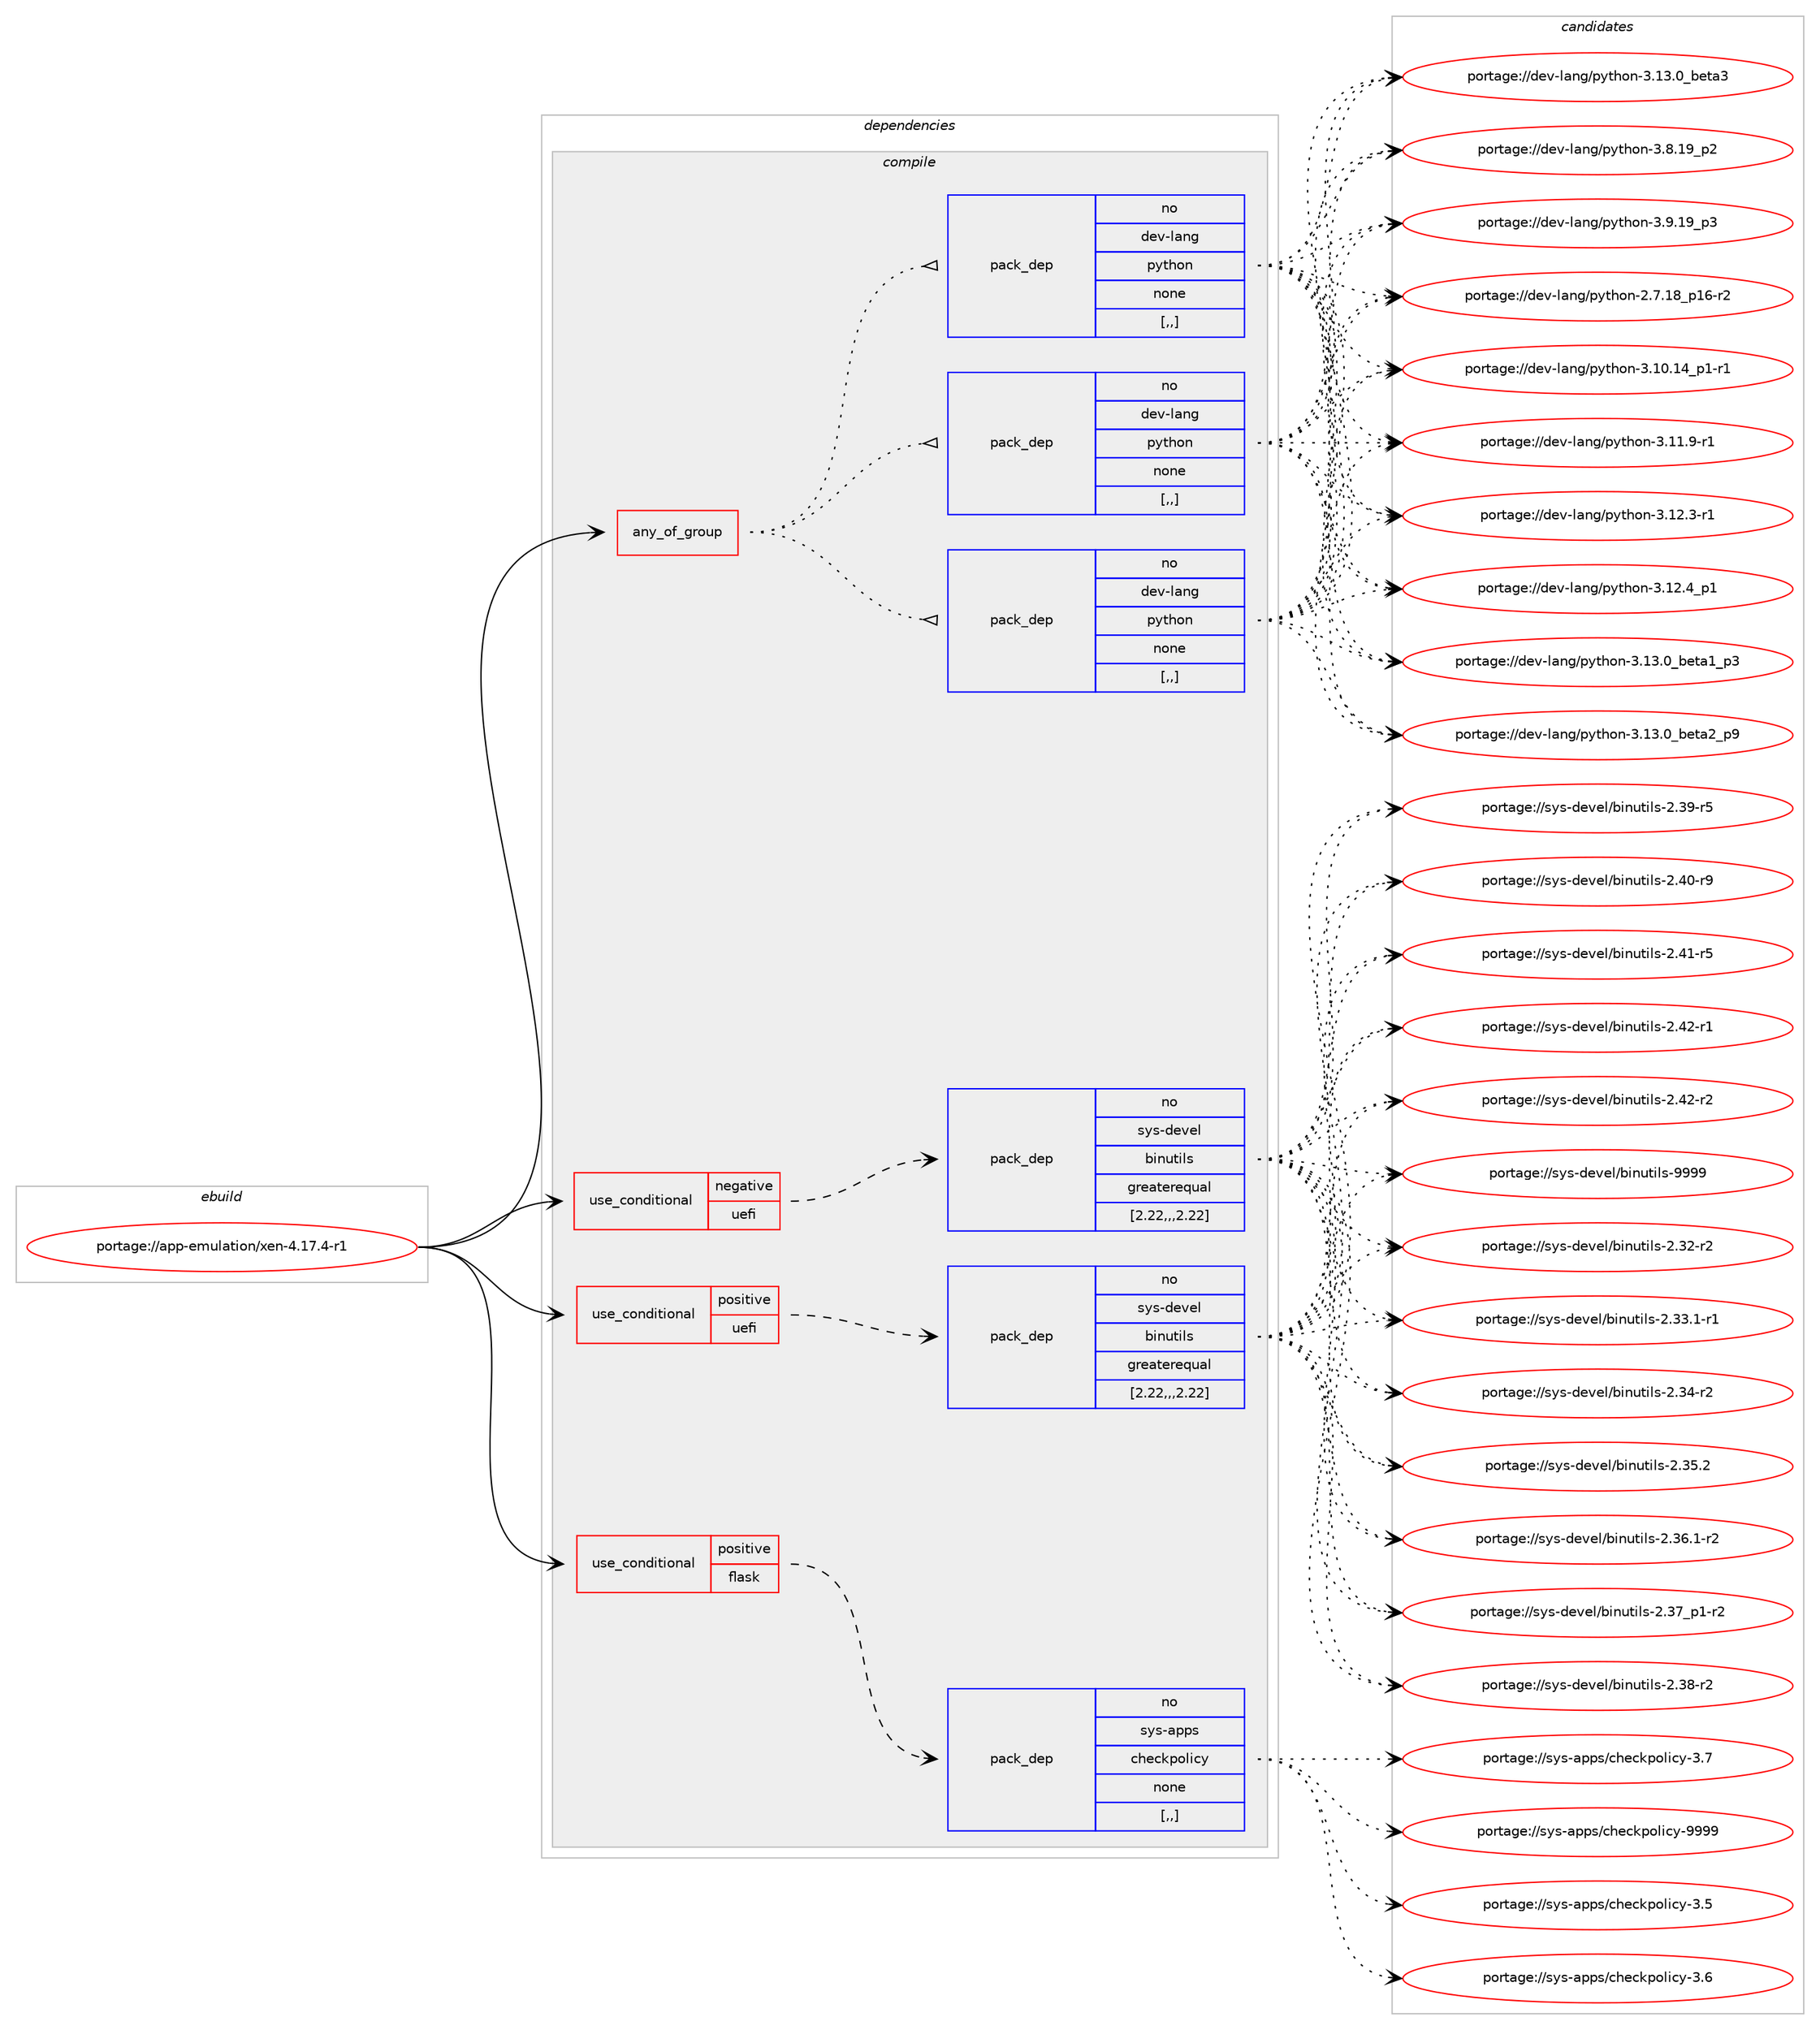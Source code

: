 digraph prolog {

# *************
# Graph options
# *************

newrank=true;
concentrate=true;
compound=true;
graph [rankdir=LR,fontname=Helvetica,fontsize=10,ranksep=1.5];#, ranksep=2.5, nodesep=0.2];
edge  [arrowhead=vee];
node  [fontname=Helvetica,fontsize=10];

# **********
# The ebuild
# **********

subgraph cluster_leftcol {
color=gray;
rank=same;
label=<<i>ebuild</i>>;
id [label="portage://app-emulation/xen-4.17.4-r1", color=red, width=4, href="../app-emulation/xen-4.17.4-r1.svg"];
}

# ****************
# The dependencies
# ****************

subgraph cluster_midcol {
color=gray;
label=<<i>dependencies</i>>;
subgraph cluster_compile {
fillcolor="#eeeeee";
style=filled;
label=<<i>compile</i>>;
subgraph any281 {
dependency34222 [label=<<TABLE BORDER="0" CELLBORDER="1" CELLSPACING="0" CELLPADDING="4"><TR><TD CELLPADDING="10">any_of_group</TD></TR></TABLE>>, shape=none, color=red];subgraph pack23809 {
dependency34223 [label=<<TABLE BORDER="0" CELLBORDER="1" CELLSPACING="0" CELLPADDING="4" WIDTH="220"><TR><TD ROWSPAN="6" CELLPADDING="30">pack_dep</TD></TR><TR><TD WIDTH="110">no</TD></TR><TR><TD>dev-lang</TD></TR><TR><TD>python</TD></TR><TR><TD>none</TD></TR><TR><TD>[,,]</TD></TR></TABLE>>, shape=none, color=blue];
}
dependency34222:e -> dependency34223:w [weight=20,style="dotted",arrowhead="oinv"];
subgraph pack23810 {
dependency34224 [label=<<TABLE BORDER="0" CELLBORDER="1" CELLSPACING="0" CELLPADDING="4" WIDTH="220"><TR><TD ROWSPAN="6" CELLPADDING="30">pack_dep</TD></TR><TR><TD WIDTH="110">no</TD></TR><TR><TD>dev-lang</TD></TR><TR><TD>python</TD></TR><TR><TD>none</TD></TR><TR><TD>[,,]</TD></TR></TABLE>>, shape=none, color=blue];
}
dependency34222:e -> dependency34224:w [weight=20,style="dotted",arrowhead="oinv"];
subgraph pack23811 {
dependency34225 [label=<<TABLE BORDER="0" CELLBORDER="1" CELLSPACING="0" CELLPADDING="4" WIDTH="220"><TR><TD ROWSPAN="6" CELLPADDING="30">pack_dep</TD></TR><TR><TD WIDTH="110">no</TD></TR><TR><TD>dev-lang</TD></TR><TR><TD>python</TD></TR><TR><TD>none</TD></TR><TR><TD>[,,]</TD></TR></TABLE>>, shape=none, color=blue];
}
dependency34222:e -> dependency34225:w [weight=20,style="dotted",arrowhead="oinv"];
}
id:e -> dependency34222:w [weight=20,style="solid",arrowhead="vee"];
subgraph cond10083 {
dependency34226 [label=<<TABLE BORDER="0" CELLBORDER="1" CELLSPACING="0" CELLPADDING="4"><TR><TD ROWSPAN="3" CELLPADDING="10">use_conditional</TD></TR><TR><TD>negative</TD></TR><TR><TD>uefi</TD></TR></TABLE>>, shape=none, color=red];
subgraph pack23812 {
dependency34227 [label=<<TABLE BORDER="0" CELLBORDER="1" CELLSPACING="0" CELLPADDING="4" WIDTH="220"><TR><TD ROWSPAN="6" CELLPADDING="30">pack_dep</TD></TR><TR><TD WIDTH="110">no</TD></TR><TR><TD>sys-devel</TD></TR><TR><TD>binutils</TD></TR><TR><TD>greaterequal</TD></TR><TR><TD>[2.22,,,2.22]</TD></TR></TABLE>>, shape=none, color=blue];
}
dependency34226:e -> dependency34227:w [weight=20,style="dashed",arrowhead="vee"];
}
id:e -> dependency34226:w [weight=20,style="solid",arrowhead="vee"];
subgraph cond10084 {
dependency34228 [label=<<TABLE BORDER="0" CELLBORDER="1" CELLSPACING="0" CELLPADDING="4"><TR><TD ROWSPAN="3" CELLPADDING="10">use_conditional</TD></TR><TR><TD>positive</TD></TR><TR><TD>flask</TD></TR></TABLE>>, shape=none, color=red];
subgraph pack23813 {
dependency34229 [label=<<TABLE BORDER="0" CELLBORDER="1" CELLSPACING="0" CELLPADDING="4" WIDTH="220"><TR><TD ROWSPAN="6" CELLPADDING="30">pack_dep</TD></TR><TR><TD WIDTH="110">no</TD></TR><TR><TD>sys-apps</TD></TR><TR><TD>checkpolicy</TD></TR><TR><TD>none</TD></TR><TR><TD>[,,]</TD></TR></TABLE>>, shape=none, color=blue];
}
dependency34228:e -> dependency34229:w [weight=20,style="dashed",arrowhead="vee"];
}
id:e -> dependency34228:w [weight=20,style="solid",arrowhead="vee"];
subgraph cond10085 {
dependency34230 [label=<<TABLE BORDER="0" CELLBORDER="1" CELLSPACING="0" CELLPADDING="4"><TR><TD ROWSPAN="3" CELLPADDING="10">use_conditional</TD></TR><TR><TD>positive</TD></TR><TR><TD>uefi</TD></TR></TABLE>>, shape=none, color=red];
subgraph pack23814 {
dependency34231 [label=<<TABLE BORDER="0" CELLBORDER="1" CELLSPACING="0" CELLPADDING="4" WIDTH="220"><TR><TD ROWSPAN="6" CELLPADDING="30">pack_dep</TD></TR><TR><TD WIDTH="110">no</TD></TR><TR><TD>sys-devel</TD></TR><TR><TD>binutils</TD></TR><TR><TD>greaterequal</TD></TR><TR><TD>[2.22,,,2.22]</TD></TR></TABLE>>, shape=none, color=blue];
}
dependency34230:e -> dependency34231:w [weight=20,style="dashed",arrowhead="vee"];
}
id:e -> dependency34230:w [weight=20,style="solid",arrowhead="vee"];
}
subgraph cluster_compileandrun {
fillcolor="#eeeeee";
style=filled;
label=<<i>compile and run</i>>;
}
subgraph cluster_run {
fillcolor="#eeeeee";
style=filled;
label=<<i>run</i>>;
}
}

# **************
# The candidates
# **************

subgraph cluster_choices {
rank=same;
color=gray;
label=<<i>candidates</i>>;

subgraph choice23809 {
color=black;
nodesep=1;
choice100101118451089711010347112121116104111110455046554649569511249544511450 [label="portage://dev-lang/python-2.7.18_p16-r2", color=red, width=4,href="../dev-lang/python-2.7.18_p16-r2.svg"];
choice100101118451089711010347112121116104111110455146494846495295112494511449 [label="portage://dev-lang/python-3.10.14_p1-r1", color=red, width=4,href="../dev-lang/python-3.10.14_p1-r1.svg"];
choice100101118451089711010347112121116104111110455146494946574511449 [label="portage://dev-lang/python-3.11.9-r1", color=red, width=4,href="../dev-lang/python-3.11.9-r1.svg"];
choice100101118451089711010347112121116104111110455146495046514511449 [label="portage://dev-lang/python-3.12.3-r1", color=red, width=4,href="../dev-lang/python-3.12.3-r1.svg"];
choice100101118451089711010347112121116104111110455146495046529511249 [label="portage://dev-lang/python-3.12.4_p1", color=red, width=4,href="../dev-lang/python-3.12.4_p1.svg"];
choice10010111845108971101034711212111610411111045514649514648959810111697499511251 [label="portage://dev-lang/python-3.13.0_beta1_p3", color=red, width=4,href="../dev-lang/python-3.13.0_beta1_p3.svg"];
choice10010111845108971101034711212111610411111045514649514648959810111697509511257 [label="portage://dev-lang/python-3.13.0_beta2_p9", color=red, width=4,href="../dev-lang/python-3.13.0_beta2_p9.svg"];
choice1001011184510897110103471121211161041111104551464951464895981011169751 [label="portage://dev-lang/python-3.13.0_beta3", color=red, width=4,href="../dev-lang/python-3.13.0_beta3.svg"];
choice100101118451089711010347112121116104111110455146564649579511250 [label="portage://dev-lang/python-3.8.19_p2", color=red, width=4,href="../dev-lang/python-3.8.19_p2.svg"];
choice100101118451089711010347112121116104111110455146574649579511251 [label="portage://dev-lang/python-3.9.19_p3", color=red, width=4,href="../dev-lang/python-3.9.19_p3.svg"];
dependency34223:e -> choice100101118451089711010347112121116104111110455046554649569511249544511450:w [style=dotted,weight="100"];
dependency34223:e -> choice100101118451089711010347112121116104111110455146494846495295112494511449:w [style=dotted,weight="100"];
dependency34223:e -> choice100101118451089711010347112121116104111110455146494946574511449:w [style=dotted,weight="100"];
dependency34223:e -> choice100101118451089711010347112121116104111110455146495046514511449:w [style=dotted,weight="100"];
dependency34223:e -> choice100101118451089711010347112121116104111110455146495046529511249:w [style=dotted,weight="100"];
dependency34223:e -> choice10010111845108971101034711212111610411111045514649514648959810111697499511251:w [style=dotted,weight="100"];
dependency34223:e -> choice10010111845108971101034711212111610411111045514649514648959810111697509511257:w [style=dotted,weight="100"];
dependency34223:e -> choice1001011184510897110103471121211161041111104551464951464895981011169751:w [style=dotted,weight="100"];
dependency34223:e -> choice100101118451089711010347112121116104111110455146564649579511250:w [style=dotted,weight="100"];
dependency34223:e -> choice100101118451089711010347112121116104111110455146574649579511251:w [style=dotted,weight="100"];
}
subgraph choice23810 {
color=black;
nodesep=1;
choice100101118451089711010347112121116104111110455046554649569511249544511450 [label="portage://dev-lang/python-2.7.18_p16-r2", color=red, width=4,href="../dev-lang/python-2.7.18_p16-r2.svg"];
choice100101118451089711010347112121116104111110455146494846495295112494511449 [label="portage://dev-lang/python-3.10.14_p1-r1", color=red, width=4,href="../dev-lang/python-3.10.14_p1-r1.svg"];
choice100101118451089711010347112121116104111110455146494946574511449 [label="portage://dev-lang/python-3.11.9-r1", color=red, width=4,href="../dev-lang/python-3.11.9-r1.svg"];
choice100101118451089711010347112121116104111110455146495046514511449 [label="portage://dev-lang/python-3.12.3-r1", color=red, width=4,href="../dev-lang/python-3.12.3-r1.svg"];
choice100101118451089711010347112121116104111110455146495046529511249 [label="portage://dev-lang/python-3.12.4_p1", color=red, width=4,href="../dev-lang/python-3.12.4_p1.svg"];
choice10010111845108971101034711212111610411111045514649514648959810111697499511251 [label="portage://dev-lang/python-3.13.0_beta1_p3", color=red, width=4,href="../dev-lang/python-3.13.0_beta1_p3.svg"];
choice10010111845108971101034711212111610411111045514649514648959810111697509511257 [label="portage://dev-lang/python-3.13.0_beta2_p9", color=red, width=4,href="../dev-lang/python-3.13.0_beta2_p9.svg"];
choice1001011184510897110103471121211161041111104551464951464895981011169751 [label="portage://dev-lang/python-3.13.0_beta3", color=red, width=4,href="../dev-lang/python-3.13.0_beta3.svg"];
choice100101118451089711010347112121116104111110455146564649579511250 [label="portage://dev-lang/python-3.8.19_p2", color=red, width=4,href="../dev-lang/python-3.8.19_p2.svg"];
choice100101118451089711010347112121116104111110455146574649579511251 [label="portage://dev-lang/python-3.9.19_p3", color=red, width=4,href="../dev-lang/python-3.9.19_p3.svg"];
dependency34224:e -> choice100101118451089711010347112121116104111110455046554649569511249544511450:w [style=dotted,weight="100"];
dependency34224:e -> choice100101118451089711010347112121116104111110455146494846495295112494511449:w [style=dotted,weight="100"];
dependency34224:e -> choice100101118451089711010347112121116104111110455146494946574511449:w [style=dotted,weight="100"];
dependency34224:e -> choice100101118451089711010347112121116104111110455146495046514511449:w [style=dotted,weight="100"];
dependency34224:e -> choice100101118451089711010347112121116104111110455146495046529511249:w [style=dotted,weight="100"];
dependency34224:e -> choice10010111845108971101034711212111610411111045514649514648959810111697499511251:w [style=dotted,weight="100"];
dependency34224:e -> choice10010111845108971101034711212111610411111045514649514648959810111697509511257:w [style=dotted,weight="100"];
dependency34224:e -> choice1001011184510897110103471121211161041111104551464951464895981011169751:w [style=dotted,weight="100"];
dependency34224:e -> choice100101118451089711010347112121116104111110455146564649579511250:w [style=dotted,weight="100"];
dependency34224:e -> choice100101118451089711010347112121116104111110455146574649579511251:w [style=dotted,weight="100"];
}
subgraph choice23811 {
color=black;
nodesep=1;
choice100101118451089711010347112121116104111110455046554649569511249544511450 [label="portage://dev-lang/python-2.7.18_p16-r2", color=red, width=4,href="../dev-lang/python-2.7.18_p16-r2.svg"];
choice100101118451089711010347112121116104111110455146494846495295112494511449 [label="portage://dev-lang/python-3.10.14_p1-r1", color=red, width=4,href="../dev-lang/python-3.10.14_p1-r1.svg"];
choice100101118451089711010347112121116104111110455146494946574511449 [label="portage://dev-lang/python-3.11.9-r1", color=red, width=4,href="../dev-lang/python-3.11.9-r1.svg"];
choice100101118451089711010347112121116104111110455146495046514511449 [label="portage://dev-lang/python-3.12.3-r1", color=red, width=4,href="../dev-lang/python-3.12.3-r1.svg"];
choice100101118451089711010347112121116104111110455146495046529511249 [label="portage://dev-lang/python-3.12.4_p1", color=red, width=4,href="../dev-lang/python-3.12.4_p1.svg"];
choice10010111845108971101034711212111610411111045514649514648959810111697499511251 [label="portage://dev-lang/python-3.13.0_beta1_p3", color=red, width=4,href="../dev-lang/python-3.13.0_beta1_p3.svg"];
choice10010111845108971101034711212111610411111045514649514648959810111697509511257 [label="portage://dev-lang/python-3.13.0_beta2_p9", color=red, width=4,href="../dev-lang/python-3.13.0_beta2_p9.svg"];
choice1001011184510897110103471121211161041111104551464951464895981011169751 [label="portage://dev-lang/python-3.13.0_beta3", color=red, width=4,href="../dev-lang/python-3.13.0_beta3.svg"];
choice100101118451089711010347112121116104111110455146564649579511250 [label="portage://dev-lang/python-3.8.19_p2", color=red, width=4,href="../dev-lang/python-3.8.19_p2.svg"];
choice100101118451089711010347112121116104111110455146574649579511251 [label="portage://dev-lang/python-3.9.19_p3", color=red, width=4,href="../dev-lang/python-3.9.19_p3.svg"];
dependency34225:e -> choice100101118451089711010347112121116104111110455046554649569511249544511450:w [style=dotted,weight="100"];
dependency34225:e -> choice100101118451089711010347112121116104111110455146494846495295112494511449:w [style=dotted,weight="100"];
dependency34225:e -> choice100101118451089711010347112121116104111110455146494946574511449:w [style=dotted,weight="100"];
dependency34225:e -> choice100101118451089711010347112121116104111110455146495046514511449:w [style=dotted,weight="100"];
dependency34225:e -> choice100101118451089711010347112121116104111110455146495046529511249:w [style=dotted,weight="100"];
dependency34225:e -> choice10010111845108971101034711212111610411111045514649514648959810111697499511251:w [style=dotted,weight="100"];
dependency34225:e -> choice10010111845108971101034711212111610411111045514649514648959810111697509511257:w [style=dotted,weight="100"];
dependency34225:e -> choice1001011184510897110103471121211161041111104551464951464895981011169751:w [style=dotted,weight="100"];
dependency34225:e -> choice100101118451089711010347112121116104111110455146564649579511250:w [style=dotted,weight="100"];
dependency34225:e -> choice100101118451089711010347112121116104111110455146574649579511251:w [style=dotted,weight="100"];
}
subgraph choice23812 {
color=black;
nodesep=1;
choice11512111545100101118101108479810511011711610510811545504651504511450 [label="portage://sys-devel/binutils-2.32-r2", color=red, width=4,href="../sys-devel/binutils-2.32-r2.svg"];
choice115121115451001011181011084798105110117116105108115455046515146494511449 [label="portage://sys-devel/binutils-2.33.1-r1", color=red, width=4,href="../sys-devel/binutils-2.33.1-r1.svg"];
choice11512111545100101118101108479810511011711610510811545504651524511450 [label="portage://sys-devel/binutils-2.34-r2", color=red, width=4,href="../sys-devel/binutils-2.34-r2.svg"];
choice11512111545100101118101108479810511011711610510811545504651534650 [label="portage://sys-devel/binutils-2.35.2", color=red, width=4,href="../sys-devel/binutils-2.35.2.svg"];
choice115121115451001011181011084798105110117116105108115455046515446494511450 [label="portage://sys-devel/binutils-2.36.1-r2", color=red, width=4,href="../sys-devel/binutils-2.36.1-r2.svg"];
choice115121115451001011181011084798105110117116105108115455046515595112494511450 [label="portage://sys-devel/binutils-2.37_p1-r2", color=red, width=4,href="../sys-devel/binutils-2.37_p1-r2.svg"];
choice11512111545100101118101108479810511011711610510811545504651564511450 [label="portage://sys-devel/binutils-2.38-r2", color=red, width=4,href="../sys-devel/binutils-2.38-r2.svg"];
choice11512111545100101118101108479810511011711610510811545504651574511453 [label="portage://sys-devel/binutils-2.39-r5", color=red, width=4,href="../sys-devel/binutils-2.39-r5.svg"];
choice11512111545100101118101108479810511011711610510811545504652484511457 [label="portage://sys-devel/binutils-2.40-r9", color=red, width=4,href="../sys-devel/binutils-2.40-r9.svg"];
choice11512111545100101118101108479810511011711610510811545504652494511453 [label="portage://sys-devel/binutils-2.41-r5", color=red, width=4,href="../sys-devel/binutils-2.41-r5.svg"];
choice11512111545100101118101108479810511011711610510811545504652504511449 [label="portage://sys-devel/binutils-2.42-r1", color=red, width=4,href="../sys-devel/binutils-2.42-r1.svg"];
choice11512111545100101118101108479810511011711610510811545504652504511450 [label="portage://sys-devel/binutils-2.42-r2", color=red, width=4,href="../sys-devel/binutils-2.42-r2.svg"];
choice1151211154510010111810110847981051101171161051081154557575757 [label="portage://sys-devel/binutils-9999", color=red, width=4,href="../sys-devel/binutils-9999.svg"];
dependency34227:e -> choice11512111545100101118101108479810511011711610510811545504651504511450:w [style=dotted,weight="100"];
dependency34227:e -> choice115121115451001011181011084798105110117116105108115455046515146494511449:w [style=dotted,weight="100"];
dependency34227:e -> choice11512111545100101118101108479810511011711610510811545504651524511450:w [style=dotted,weight="100"];
dependency34227:e -> choice11512111545100101118101108479810511011711610510811545504651534650:w [style=dotted,weight="100"];
dependency34227:e -> choice115121115451001011181011084798105110117116105108115455046515446494511450:w [style=dotted,weight="100"];
dependency34227:e -> choice115121115451001011181011084798105110117116105108115455046515595112494511450:w [style=dotted,weight="100"];
dependency34227:e -> choice11512111545100101118101108479810511011711610510811545504651564511450:w [style=dotted,weight="100"];
dependency34227:e -> choice11512111545100101118101108479810511011711610510811545504651574511453:w [style=dotted,weight="100"];
dependency34227:e -> choice11512111545100101118101108479810511011711610510811545504652484511457:w [style=dotted,weight="100"];
dependency34227:e -> choice11512111545100101118101108479810511011711610510811545504652494511453:w [style=dotted,weight="100"];
dependency34227:e -> choice11512111545100101118101108479810511011711610510811545504652504511449:w [style=dotted,weight="100"];
dependency34227:e -> choice11512111545100101118101108479810511011711610510811545504652504511450:w [style=dotted,weight="100"];
dependency34227:e -> choice1151211154510010111810110847981051101171161051081154557575757:w [style=dotted,weight="100"];
}
subgraph choice23813 {
color=black;
nodesep=1;
choice11512111545971121121154799104101991071121111081059912145514653 [label="portage://sys-apps/checkpolicy-3.5", color=red, width=4,href="../sys-apps/checkpolicy-3.5.svg"];
choice11512111545971121121154799104101991071121111081059912145514654 [label="portage://sys-apps/checkpolicy-3.6", color=red, width=4,href="../sys-apps/checkpolicy-3.6.svg"];
choice11512111545971121121154799104101991071121111081059912145514655 [label="portage://sys-apps/checkpolicy-3.7", color=red, width=4,href="../sys-apps/checkpolicy-3.7.svg"];
choice1151211154597112112115479910410199107112111108105991214557575757 [label="portage://sys-apps/checkpolicy-9999", color=red, width=4,href="../sys-apps/checkpolicy-9999.svg"];
dependency34229:e -> choice11512111545971121121154799104101991071121111081059912145514653:w [style=dotted,weight="100"];
dependency34229:e -> choice11512111545971121121154799104101991071121111081059912145514654:w [style=dotted,weight="100"];
dependency34229:e -> choice11512111545971121121154799104101991071121111081059912145514655:w [style=dotted,weight="100"];
dependency34229:e -> choice1151211154597112112115479910410199107112111108105991214557575757:w [style=dotted,weight="100"];
}
subgraph choice23814 {
color=black;
nodesep=1;
choice11512111545100101118101108479810511011711610510811545504651504511450 [label="portage://sys-devel/binutils-2.32-r2", color=red, width=4,href="../sys-devel/binutils-2.32-r2.svg"];
choice115121115451001011181011084798105110117116105108115455046515146494511449 [label="portage://sys-devel/binutils-2.33.1-r1", color=red, width=4,href="../sys-devel/binutils-2.33.1-r1.svg"];
choice11512111545100101118101108479810511011711610510811545504651524511450 [label="portage://sys-devel/binutils-2.34-r2", color=red, width=4,href="../sys-devel/binutils-2.34-r2.svg"];
choice11512111545100101118101108479810511011711610510811545504651534650 [label="portage://sys-devel/binutils-2.35.2", color=red, width=4,href="../sys-devel/binutils-2.35.2.svg"];
choice115121115451001011181011084798105110117116105108115455046515446494511450 [label="portage://sys-devel/binutils-2.36.1-r2", color=red, width=4,href="../sys-devel/binutils-2.36.1-r2.svg"];
choice115121115451001011181011084798105110117116105108115455046515595112494511450 [label="portage://sys-devel/binutils-2.37_p1-r2", color=red, width=4,href="../sys-devel/binutils-2.37_p1-r2.svg"];
choice11512111545100101118101108479810511011711610510811545504651564511450 [label="portage://sys-devel/binutils-2.38-r2", color=red, width=4,href="../sys-devel/binutils-2.38-r2.svg"];
choice11512111545100101118101108479810511011711610510811545504651574511453 [label="portage://sys-devel/binutils-2.39-r5", color=red, width=4,href="../sys-devel/binutils-2.39-r5.svg"];
choice11512111545100101118101108479810511011711610510811545504652484511457 [label="portage://sys-devel/binutils-2.40-r9", color=red, width=4,href="../sys-devel/binutils-2.40-r9.svg"];
choice11512111545100101118101108479810511011711610510811545504652494511453 [label="portage://sys-devel/binutils-2.41-r5", color=red, width=4,href="../sys-devel/binutils-2.41-r5.svg"];
choice11512111545100101118101108479810511011711610510811545504652504511449 [label="portage://sys-devel/binutils-2.42-r1", color=red, width=4,href="../sys-devel/binutils-2.42-r1.svg"];
choice11512111545100101118101108479810511011711610510811545504652504511450 [label="portage://sys-devel/binutils-2.42-r2", color=red, width=4,href="../sys-devel/binutils-2.42-r2.svg"];
choice1151211154510010111810110847981051101171161051081154557575757 [label="portage://sys-devel/binutils-9999", color=red, width=4,href="../sys-devel/binutils-9999.svg"];
dependency34231:e -> choice11512111545100101118101108479810511011711610510811545504651504511450:w [style=dotted,weight="100"];
dependency34231:e -> choice115121115451001011181011084798105110117116105108115455046515146494511449:w [style=dotted,weight="100"];
dependency34231:e -> choice11512111545100101118101108479810511011711610510811545504651524511450:w [style=dotted,weight="100"];
dependency34231:e -> choice11512111545100101118101108479810511011711610510811545504651534650:w [style=dotted,weight="100"];
dependency34231:e -> choice115121115451001011181011084798105110117116105108115455046515446494511450:w [style=dotted,weight="100"];
dependency34231:e -> choice115121115451001011181011084798105110117116105108115455046515595112494511450:w [style=dotted,weight="100"];
dependency34231:e -> choice11512111545100101118101108479810511011711610510811545504651564511450:w [style=dotted,weight="100"];
dependency34231:e -> choice11512111545100101118101108479810511011711610510811545504651574511453:w [style=dotted,weight="100"];
dependency34231:e -> choice11512111545100101118101108479810511011711610510811545504652484511457:w [style=dotted,weight="100"];
dependency34231:e -> choice11512111545100101118101108479810511011711610510811545504652494511453:w [style=dotted,weight="100"];
dependency34231:e -> choice11512111545100101118101108479810511011711610510811545504652504511449:w [style=dotted,weight="100"];
dependency34231:e -> choice11512111545100101118101108479810511011711610510811545504652504511450:w [style=dotted,weight="100"];
dependency34231:e -> choice1151211154510010111810110847981051101171161051081154557575757:w [style=dotted,weight="100"];
}
}

}
